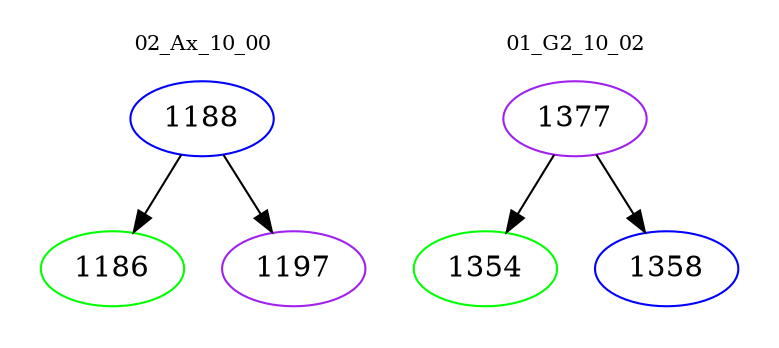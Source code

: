 digraph{
subgraph cluster_0 {
color = white
label = "02_Ax_10_00";
fontsize=10;
T0_1188 [label="1188", color="blue"]
T0_1188 -> T0_1186 [color="black"]
T0_1186 [label="1186", color="green"]
T0_1188 -> T0_1197 [color="black"]
T0_1197 [label="1197", color="purple"]
}
subgraph cluster_1 {
color = white
label = "01_G2_10_02";
fontsize=10;
T1_1377 [label="1377", color="purple"]
T1_1377 -> T1_1354 [color="black"]
T1_1354 [label="1354", color="green"]
T1_1377 -> T1_1358 [color="black"]
T1_1358 [label="1358", color="blue"]
}
}
